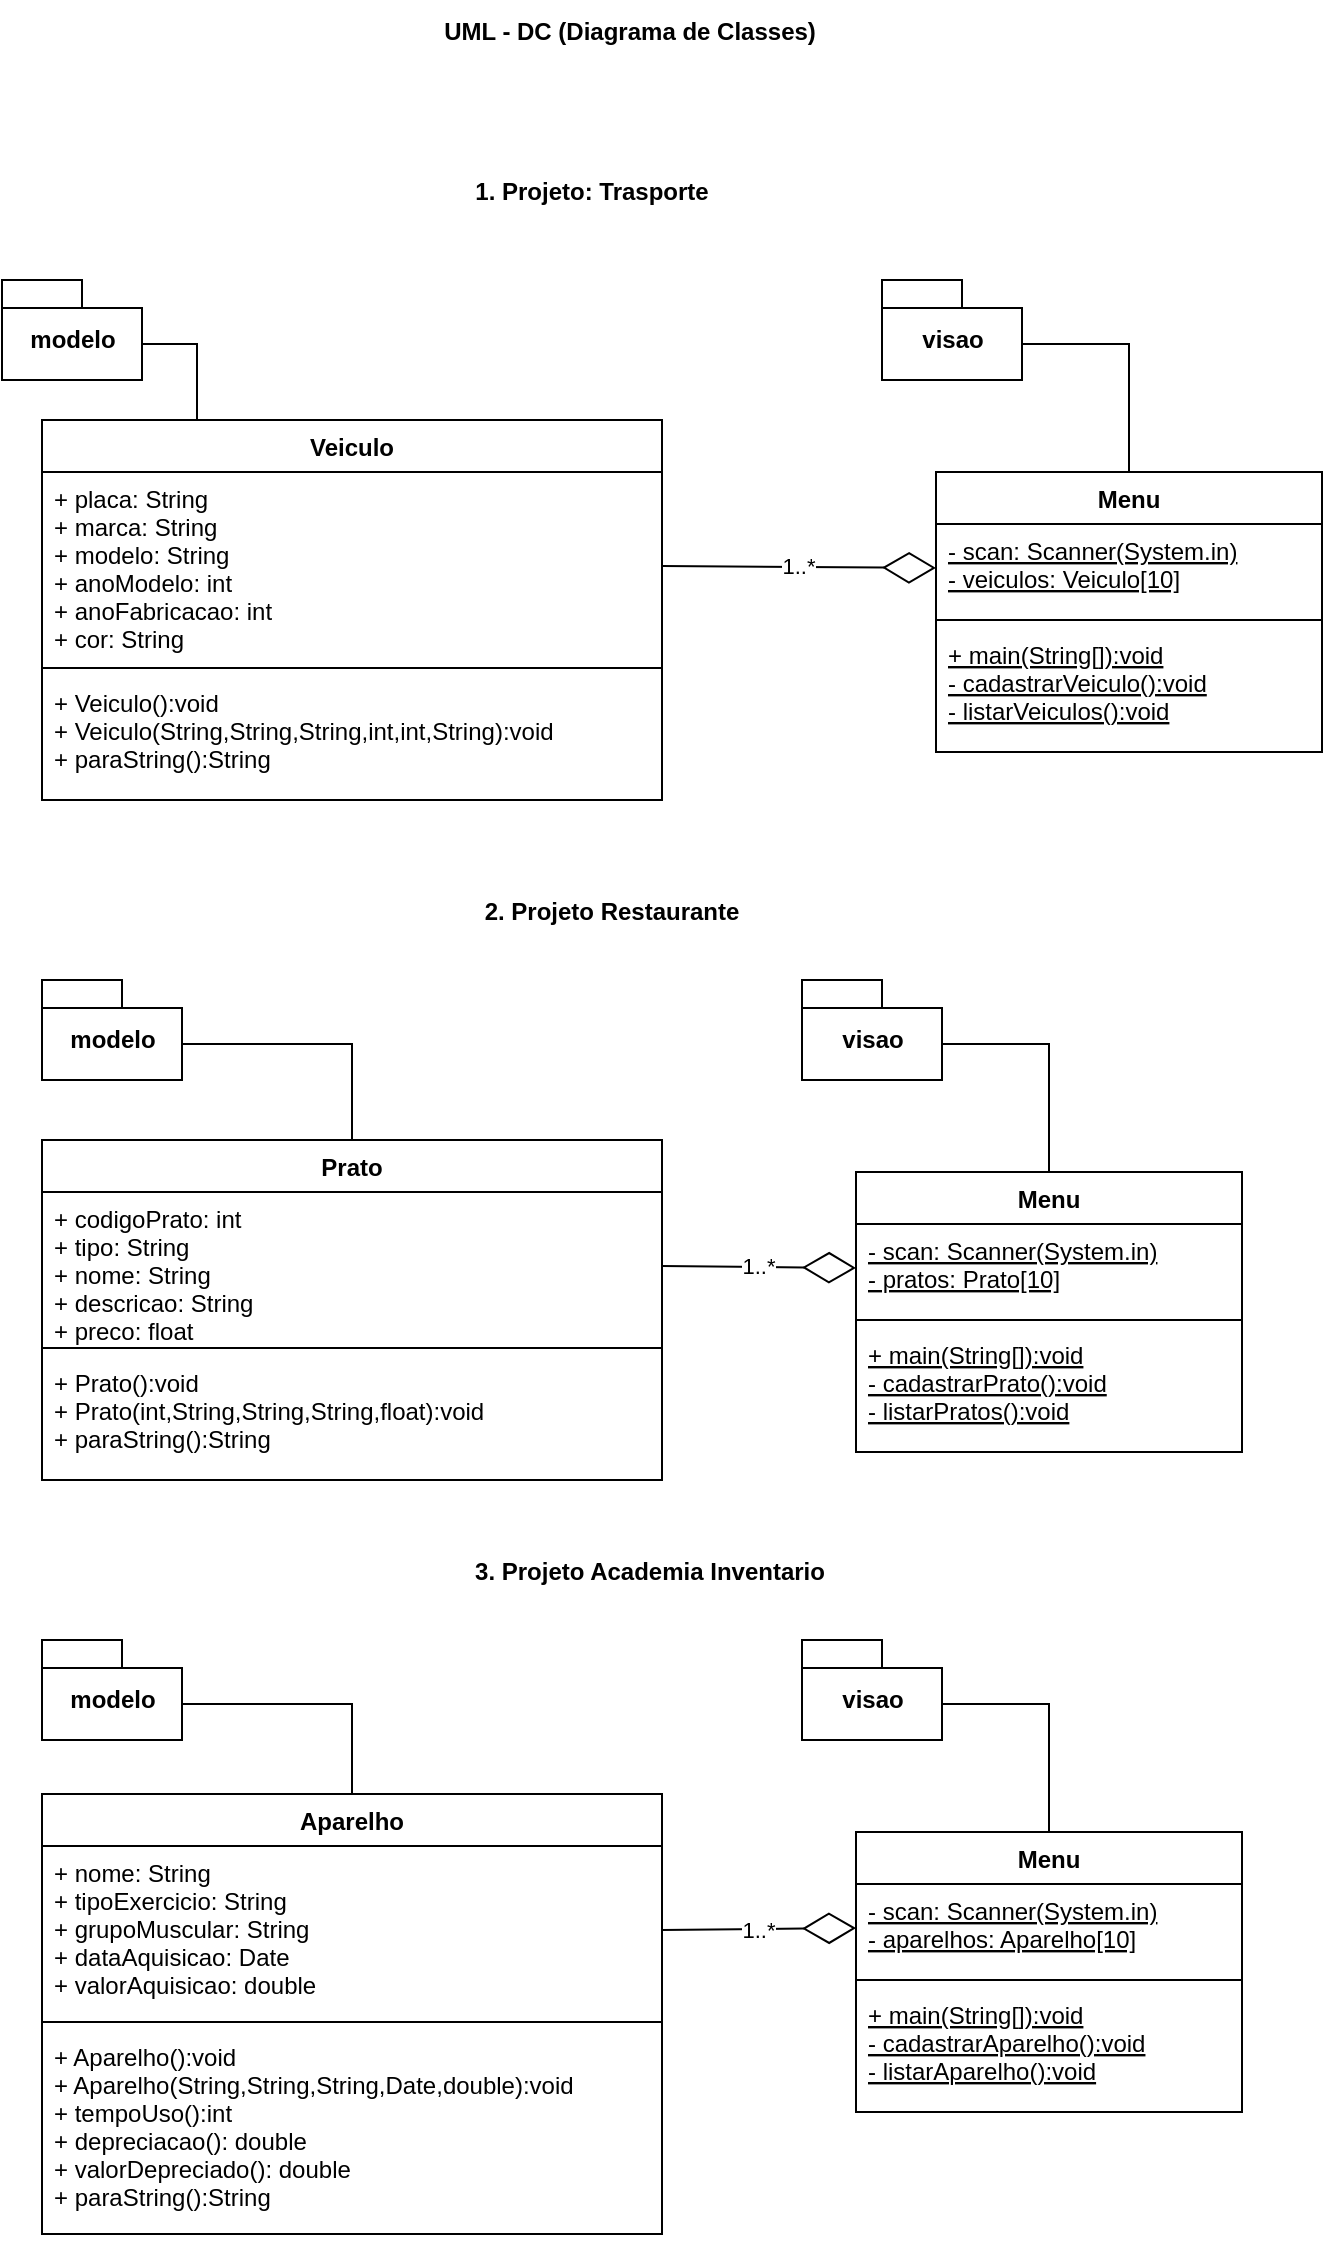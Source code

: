 <mxfile version="17.1.3" type="device"><diagram id="S9yKZdkdG5dlSmAfzdQL" name="Page-1"><mxGraphModel dx="1422" dy="762" grid="1" gridSize="10" guides="1" tooltips="1" connect="1" arrows="1" fold="1" page="1" pageScale="1" pageWidth="827" pageHeight="1169" math="0" shadow="0"><root><mxCell id="0"/><mxCell id="1" parent="0"/><mxCell id="QkXjCzggPNmqPgLeOgui-13" style="edgeStyle=orthogonalEdgeStyle;rounded=0;orthogonalLoop=1;jettySize=auto;html=1;exitX=0.25;exitY=0;exitDx=0;exitDy=0;entryX=0;entryY=0;entryDx=70;entryDy=32;entryPerimeter=0;endArrow=none;endFill=0;" parent="1" source="QkXjCzggPNmqPgLeOgui-1" target="QkXjCzggPNmqPgLeOgui-6" edge="1"><mxGeometry relative="1" as="geometry"/></mxCell><mxCell id="QkXjCzggPNmqPgLeOgui-1" value="Veiculo" style="swimlane;fontStyle=1;align=center;verticalAlign=top;childLayout=stackLayout;horizontal=1;startSize=26;horizontalStack=0;resizeParent=1;resizeParentMax=0;resizeLast=0;collapsible=1;marginBottom=0;" parent="1" vertex="1"><mxGeometry x="120" y="240" width="310" height="190" as="geometry"/></mxCell><mxCell id="QkXjCzggPNmqPgLeOgui-2" value="+ placa: String&#10;+ marca: String&#10;+ modelo: String&#10;+ anoModelo: int&#10;+ anoFabricacao: int&#10;+ cor: String&#10;" style="text;strokeColor=none;fillColor=none;align=left;verticalAlign=top;spacingLeft=4;spacingRight=4;overflow=hidden;rotatable=0;points=[[0,0.5],[1,0.5]];portConstraint=eastwest;" parent="QkXjCzggPNmqPgLeOgui-1" vertex="1"><mxGeometry y="26" width="310" height="94" as="geometry"/></mxCell><mxCell id="QkXjCzggPNmqPgLeOgui-3" value="" style="line;strokeWidth=1;fillColor=none;align=left;verticalAlign=middle;spacingTop=-1;spacingLeft=3;spacingRight=3;rotatable=0;labelPosition=right;points=[];portConstraint=eastwest;" parent="QkXjCzggPNmqPgLeOgui-1" vertex="1"><mxGeometry y="120" width="310" height="8" as="geometry"/></mxCell><mxCell id="QkXjCzggPNmqPgLeOgui-4" value="+ Veiculo():void&#10;+ Veiculo(String,String,String,int,int,String):void&#10;+ paraString():String" style="text;strokeColor=none;fillColor=none;align=left;verticalAlign=top;spacingLeft=4;spacingRight=4;overflow=hidden;rotatable=0;points=[[0,0.5],[1,0.5]];portConstraint=eastwest;" parent="QkXjCzggPNmqPgLeOgui-1" vertex="1"><mxGeometry y="128" width="310" height="62" as="geometry"/></mxCell><mxCell id="QkXjCzggPNmqPgLeOgui-5" value="1. Projeto: Trasporte" style="text;align=center;fontStyle=1;verticalAlign=middle;spacingLeft=3;spacingRight=3;strokeColor=none;rotatable=0;points=[[0,0.5],[1,0.5]];portConstraint=eastwest;" parent="1" vertex="1"><mxGeometry x="320" y="110" width="150" height="30" as="geometry"/></mxCell><mxCell id="QkXjCzggPNmqPgLeOgui-6" value="modelo" style="shape=folder;fontStyle=1;spacingTop=10;tabWidth=40;tabHeight=14;tabPosition=left;html=1;" parent="1" vertex="1"><mxGeometry x="100" y="170" width="70" height="50" as="geometry"/></mxCell><mxCell id="QkXjCzggPNmqPgLeOgui-7" value="visao" style="shape=folder;fontStyle=1;spacingTop=10;tabWidth=40;tabHeight=14;tabPosition=left;html=1;" parent="1" vertex="1"><mxGeometry x="540" y="170" width="70" height="50" as="geometry"/></mxCell><mxCell id="QkXjCzggPNmqPgLeOgui-14" style="edgeStyle=orthogonalEdgeStyle;rounded=0;orthogonalLoop=1;jettySize=auto;html=1;exitX=0.5;exitY=0;exitDx=0;exitDy=0;entryX=0;entryY=0;entryDx=70;entryDy=32;entryPerimeter=0;endArrow=none;endFill=0;" parent="1" source="QkXjCzggPNmqPgLeOgui-8" target="QkXjCzggPNmqPgLeOgui-7" edge="1"><mxGeometry relative="1" as="geometry"/></mxCell><mxCell id="QkXjCzggPNmqPgLeOgui-8" value="Menu" style="swimlane;fontStyle=1;align=center;verticalAlign=top;childLayout=stackLayout;horizontal=1;startSize=26;horizontalStack=0;resizeParent=1;resizeParentMax=0;resizeLast=0;collapsible=1;marginBottom=0;" parent="1" vertex="1"><mxGeometry x="567" y="266" width="193" height="140" as="geometry"/></mxCell><mxCell id="QkXjCzggPNmqPgLeOgui-9" value="- scan: Scanner(System.in)&#10;- veiculos: Veiculo[10]" style="text;strokeColor=none;fillColor=none;align=left;verticalAlign=top;spacingLeft=4;spacingRight=4;overflow=hidden;rotatable=0;points=[[0,0.5],[1,0.5]];portConstraint=eastwest;fontStyle=4" parent="QkXjCzggPNmqPgLeOgui-8" vertex="1"><mxGeometry y="26" width="193" height="44" as="geometry"/></mxCell><mxCell id="QkXjCzggPNmqPgLeOgui-10" value="" style="line;strokeWidth=1;fillColor=none;align=left;verticalAlign=middle;spacingTop=-1;spacingLeft=3;spacingRight=3;rotatable=0;labelPosition=right;points=[];portConstraint=eastwest;" parent="QkXjCzggPNmqPgLeOgui-8" vertex="1"><mxGeometry y="70" width="193" height="8" as="geometry"/></mxCell><mxCell id="QkXjCzggPNmqPgLeOgui-11" value="+ main(String[]):void&#10;- cadastrarVeiculo():void&#10;- listarVeiculos():void" style="text;strokeColor=none;fillColor=none;align=left;verticalAlign=top;spacingLeft=4;spacingRight=4;overflow=hidden;rotatable=0;points=[[0,0.5],[1,0.5]];portConstraint=eastwest;fontStyle=4" parent="QkXjCzggPNmqPgLeOgui-8" vertex="1"><mxGeometry y="78" width="193" height="62" as="geometry"/></mxCell><mxCell id="QkXjCzggPNmqPgLeOgui-12" value="1..*" style="endArrow=diamondThin;endFill=0;endSize=24;html=1;rounded=0;exitX=1;exitY=0.5;exitDx=0;exitDy=0;entryX=0;entryY=0.5;entryDx=0;entryDy=0;" parent="1" source="QkXjCzggPNmqPgLeOgui-2" target="QkXjCzggPNmqPgLeOgui-9" edge="1"><mxGeometry width="160" relative="1" as="geometry"><mxPoint x="350" y="280" as="sourcePoint"/><mxPoint x="510" y="280" as="targetPoint"/></mxGeometry></mxCell><mxCell id="QkXjCzggPNmqPgLeOgui-15" value="2. Projeto Restaurante" style="text;align=center;fontStyle=1;verticalAlign=middle;spacingLeft=3;spacingRight=3;strokeColor=none;rotatable=0;points=[[0,0.5],[1,0.5]];portConstraint=eastwest;" parent="1" vertex="1"><mxGeometry x="330" y="470" width="150" height="30" as="geometry"/></mxCell><mxCell id="QkXjCzggPNmqPgLeOgui-16" value="UML - DC (Diagrama de Classes)" style="text;align=center;fontStyle=1;verticalAlign=middle;spacingLeft=3;spacingRight=3;strokeColor=none;rotatable=0;points=[[0,0.5],[1,0.5]];portConstraint=eastwest;" parent="1" vertex="1"><mxGeometry x="309" y="30" width="210" height="30" as="geometry"/></mxCell><mxCell id="QkXjCzggPNmqPgLeOgui-17" value="Prato" style="swimlane;fontStyle=1;align=center;verticalAlign=top;childLayout=stackLayout;horizontal=1;startSize=26;horizontalStack=0;resizeParent=1;resizeParentMax=0;resizeLast=0;collapsible=1;marginBottom=0;" parent="1" vertex="1"><mxGeometry x="120" y="600" width="310" height="170" as="geometry"/></mxCell><mxCell id="QkXjCzggPNmqPgLeOgui-18" value="+ codigoPrato: int&#10;+ tipo: String&#10;+ nome: String&#10;+ descricao: String&#10;+ preco: float" style="text;strokeColor=none;fillColor=none;align=left;verticalAlign=top;spacingLeft=4;spacingRight=4;overflow=hidden;rotatable=0;points=[[0,0.5],[1,0.5]];portConstraint=eastwest;" parent="QkXjCzggPNmqPgLeOgui-17" vertex="1"><mxGeometry y="26" width="310" height="74" as="geometry"/></mxCell><mxCell id="QkXjCzggPNmqPgLeOgui-19" value="" style="line;strokeWidth=1;fillColor=none;align=left;verticalAlign=middle;spacingTop=-1;spacingLeft=3;spacingRight=3;rotatable=0;labelPosition=right;points=[];portConstraint=eastwest;" parent="QkXjCzggPNmqPgLeOgui-17" vertex="1"><mxGeometry y="100" width="310" height="8" as="geometry"/></mxCell><mxCell id="QkXjCzggPNmqPgLeOgui-20" value="+ Prato():void&#10;+ Prato(int,String,String,String,float):void&#10;+ paraString():String" style="text;strokeColor=none;fillColor=none;align=left;verticalAlign=top;spacingLeft=4;spacingRight=4;overflow=hidden;rotatable=0;points=[[0,0.5],[1,0.5]];portConstraint=eastwest;" parent="QkXjCzggPNmqPgLeOgui-17" vertex="1"><mxGeometry y="108" width="310" height="62" as="geometry"/></mxCell><mxCell id="QkXjCzggPNmqPgLeOgui-22" style="edgeStyle=orthogonalEdgeStyle;rounded=0;orthogonalLoop=1;jettySize=auto;html=1;exitX=0;exitY=0;exitDx=70;exitDy=32;exitPerimeter=0;endArrow=none;endFill=0;" parent="1" source="QkXjCzggPNmqPgLeOgui-21" target="QkXjCzggPNmqPgLeOgui-17" edge="1"><mxGeometry relative="1" as="geometry"/></mxCell><mxCell id="QkXjCzggPNmqPgLeOgui-21" value="modelo" style="shape=folder;fontStyle=1;spacingTop=10;tabWidth=40;tabHeight=14;tabPosition=left;html=1;" parent="1" vertex="1"><mxGeometry x="120" y="520" width="70" height="50" as="geometry"/></mxCell><mxCell id="QkXjCzggPNmqPgLeOgui-23" value="visao" style="shape=folder;fontStyle=1;spacingTop=10;tabWidth=40;tabHeight=14;tabPosition=left;html=1;" parent="1" vertex="1"><mxGeometry x="500" y="520" width="70" height="50" as="geometry"/></mxCell><mxCell id="QkXjCzggPNmqPgLeOgui-24" style="edgeStyle=orthogonalEdgeStyle;rounded=0;orthogonalLoop=1;jettySize=auto;html=1;exitX=0.5;exitY=0;exitDx=0;exitDy=0;entryX=0;entryY=0;entryDx=70;entryDy=32;entryPerimeter=0;endArrow=none;endFill=0;" parent="1" source="QkXjCzggPNmqPgLeOgui-25" target="QkXjCzggPNmqPgLeOgui-23" edge="1"><mxGeometry relative="1" as="geometry"/></mxCell><mxCell id="QkXjCzggPNmqPgLeOgui-25" value="Menu" style="swimlane;fontStyle=1;align=center;verticalAlign=top;childLayout=stackLayout;horizontal=1;startSize=26;horizontalStack=0;resizeParent=1;resizeParentMax=0;resizeLast=0;collapsible=1;marginBottom=0;" parent="1" vertex="1"><mxGeometry x="527" y="616" width="193" height="140" as="geometry"/></mxCell><mxCell id="QkXjCzggPNmqPgLeOgui-26" value="- scan: Scanner(System.in)&#10;- pratos: Prato[10]" style="text;strokeColor=none;fillColor=none;align=left;verticalAlign=top;spacingLeft=4;spacingRight=4;overflow=hidden;rotatable=0;points=[[0,0.5],[1,0.5]];portConstraint=eastwest;fontStyle=4" parent="QkXjCzggPNmqPgLeOgui-25" vertex="1"><mxGeometry y="26" width="193" height="44" as="geometry"/></mxCell><mxCell id="QkXjCzggPNmqPgLeOgui-27" value="" style="line;strokeWidth=1;fillColor=none;align=left;verticalAlign=middle;spacingTop=-1;spacingLeft=3;spacingRight=3;rotatable=0;labelPosition=right;points=[];portConstraint=eastwest;" parent="QkXjCzggPNmqPgLeOgui-25" vertex="1"><mxGeometry y="70" width="193" height="8" as="geometry"/></mxCell><mxCell id="QkXjCzggPNmqPgLeOgui-28" value="+ main(String[]):void&#10;- cadastrarPrato():void&#10;- listarPratos():void" style="text;strokeColor=none;fillColor=none;align=left;verticalAlign=top;spacingLeft=4;spacingRight=4;overflow=hidden;rotatable=0;points=[[0,0.5],[1,0.5]];portConstraint=eastwest;fontStyle=4" parent="QkXjCzggPNmqPgLeOgui-25" vertex="1"><mxGeometry y="78" width="193" height="62" as="geometry"/></mxCell><mxCell id="QkXjCzggPNmqPgLeOgui-29" value="3. Projeto Academia Inventario" style="text;align=center;fontStyle=1;verticalAlign=middle;spacingLeft=3;spacingRight=3;strokeColor=none;rotatable=0;points=[[0,0.5],[1,0.5]];portConstraint=eastwest;" parent="1" vertex="1"><mxGeometry x="329" y="800" width="190" height="30" as="geometry"/></mxCell><mxCell id="QkXjCzggPNmqPgLeOgui-30" value="Aparelho" style="swimlane;fontStyle=1;align=center;verticalAlign=top;childLayout=stackLayout;horizontal=1;startSize=26;horizontalStack=0;resizeParent=1;resizeParentMax=0;resizeLast=0;collapsible=1;marginBottom=0;" parent="1" vertex="1"><mxGeometry x="120" y="927" width="310" height="220" as="geometry"/></mxCell><mxCell id="QkXjCzggPNmqPgLeOgui-31" value="+ nome: String&#10;+ tipoExercicio: String&#10;+ grupoMuscular: String&#10;+ dataAquisicao: Date&#10;+ valorAquisicao: double" style="text;strokeColor=none;fillColor=none;align=left;verticalAlign=top;spacingLeft=4;spacingRight=4;overflow=hidden;rotatable=0;points=[[0,0.5],[1,0.5]];portConstraint=eastwest;" parent="QkXjCzggPNmqPgLeOgui-30" vertex="1"><mxGeometry y="26" width="310" height="84" as="geometry"/></mxCell><mxCell id="QkXjCzggPNmqPgLeOgui-32" value="" style="line;strokeWidth=1;fillColor=none;align=left;verticalAlign=middle;spacingTop=-1;spacingLeft=3;spacingRight=3;rotatable=0;labelPosition=right;points=[];portConstraint=eastwest;" parent="QkXjCzggPNmqPgLeOgui-30" vertex="1"><mxGeometry y="110" width="310" height="8" as="geometry"/></mxCell><mxCell id="QkXjCzggPNmqPgLeOgui-33" value="+ Aparelho():void&#10;+ Aparelho(String,String,String,Date,double):void&#10;+ tempoUso():int&#10;+ depreciacao(): double&#10;+ valorDepreciado(): double&#10;+ paraString():String" style="text;strokeColor=none;fillColor=none;align=left;verticalAlign=top;spacingLeft=4;spacingRight=4;overflow=hidden;rotatable=0;points=[[0,0.5],[1,0.5]];portConstraint=eastwest;" parent="QkXjCzggPNmqPgLeOgui-30" vertex="1"><mxGeometry y="118" width="310" height="102" as="geometry"/></mxCell><mxCell id="QkXjCzggPNmqPgLeOgui-34" style="edgeStyle=orthogonalEdgeStyle;rounded=0;orthogonalLoop=1;jettySize=auto;html=1;exitX=0;exitY=0;exitDx=70;exitDy=32;exitPerimeter=0;endArrow=none;endFill=0;" parent="1" source="QkXjCzggPNmqPgLeOgui-35" target="QkXjCzggPNmqPgLeOgui-30" edge="1"><mxGeometry relative="1" as="geometry"/></mxCell><mxCell id="QkXjCzggPNmqPgLeOgui-35" value="modelo" style="shape=folder;fontStyle=1;spacingTop=10;tabWidth=40;tabHeight=14;tabPosition=left;html=1;" parent="1" vertex="1"><mxGeometry x="120" y="850" width="70" height="50" as="geometry"/></mxCell><mxCell id="QkXjCzggPNmqPgLeOgui-36" value="visao" style="shape=folder;fontStyle=1;spacingTop=10;tabWidth=40;tabHeight=14;tabPosition=left;html=1;" parent="1" vertex="1"><mxGeometry x="500" y="850" width="70" height="50" as="geometry"/></mxCell><mxCell id="QkXjCzggPNmqPgLeOgui-37" style="edgeStyle=orthogonalEdgeStyle;rounded=0;orthogonalLoop=1;jettySize=auto;html=1;exitX=0.5;exitY=0;exitDx=0;exitDy=0;entryX=0;entryY=0;entryDx=70;entryDy=32;entryPerimeter=0;endArrow=none;endFill=0;" parent="1" source="QkXjCzggPNmqPgLeOgui-38" target="QkXjCzggPNmqPgLeOgui-36" edge="1"><mxGeometry relative="1" as="geometry"/></mxCell><mxCell id="QkXjCzggPNmqPgLeOgui-38" value="Menu" style="swimlane;fontStyle=1;align=center;verticalAlign=top;childLayout=stackLayout;horizontal=1;startSize=26;horizontalStack=0;resizeParent=1;resizeParentMax=0;resizeLast=0;collapsible=1;marginBottom=0;" parent="1" vertex="1"><mxGeometry x="527" y="946" width="193" height="140" as="geometry"/></mxCell><mxCell id="QkXjCzggPNmqPgLeOgui-39" value="- scan: Scanner(System.in)&#10;- aparelhos: Aparelho[10]" style="text;strokeColor=none;fillColor=none;align=left;verticalAlign=top;spacingLeft=4;spacingRight=4;overflow=hidden;rotatable=0;points=[[0,0.5],[1,0.5]];portConstraint=eastwest;fontStyle=4" parent="QkXjCzggPNmqPgLeOgui-38" vertex="1"><mxGeometry y="26" width="193" height="44" as="geometry"/></mxCell><mxCell id="QkXjCzggPNmqPgLeOgui-40" value="" style="line;strokeWidth=1;fillColor=none;align=left;verticalAlign=middle;spacingTop=-1;spacingLeft=3;spacingRight=3;rotatable=0;labelPosition=right;points=[];portConstraint=eastwest;" parent="QkXjCzggPNmqPgLeOgui-38" vertex="1"><mxGeometry y="70" width="193" height="8" as="geometry"/></mxCell><mxCell id="QkXjCzggPNmqPgLeOgui-41" value="+ main(String[]):void&#10;- cadastrarAparelho():void&#10;- listarAparelho():void" style="text;strokeColor=none;fillColor=none;align=left;verticalAlign=top;spacingLeft=4;spacingRight=4;overflow=hidden;rotatable=0;points=[[0,0.5],[1,0.5]];portConstraint=eastwest;fontStyle=4" parent="QkXjCzggPNmqPgLeOgui-38" vertex="1"><mxGeometry y="78" width="193" height="62" as="geometry"/></mxCell><mxCell id="QkXjCzggPNmqPgLeOgui-42" value="1..*" style="endArrow=diamondThin;endFill=0;endSize=24;html=1;rounded=0;exitX=1;exitY=0.5;exitDx=0;exitDy=0;entryX=0;entryY=0.5;entryDx=0;entryDy=0;" parent="1" source="QkXjCzggPNmqPgLeOgui-18" target="QkXjCzggPNmqPgLeOgui-26" edge="1"><mxGeometry width="160" relative="1" as="geometry"><mxPoint x="350" y="280" as="sourcePoint"/><mxPoint x="510" y="280" as="targetPoint"/></mxGeometry></mxCell><mxCell id="QkXjCzggPNmqPgLeOgui-44" value="1..*" style="endArrow=diamondThin;endFill=0;endSize=24;html=1;rounded=0;exitX=1;exitY=0.5;exitDx=0;exitDy=0;entryX=0;entryY=0.5;entryDx=0;entryDy=0;" parent="1" source="QkXjCzggPNmqPgLeOgui-31" target="QkXjCzggPNmqPgLeOgui-39" edge="1"><mxGeometry width="160" relative="1" as="geometry"><mxPoint x="350" y="280" as="sourcePoint"/><mxPoint x="510" y="280" as="targetPoint"/></mxGeometry></mxCell></root></mxGraphModel></diagram></mxfile>
